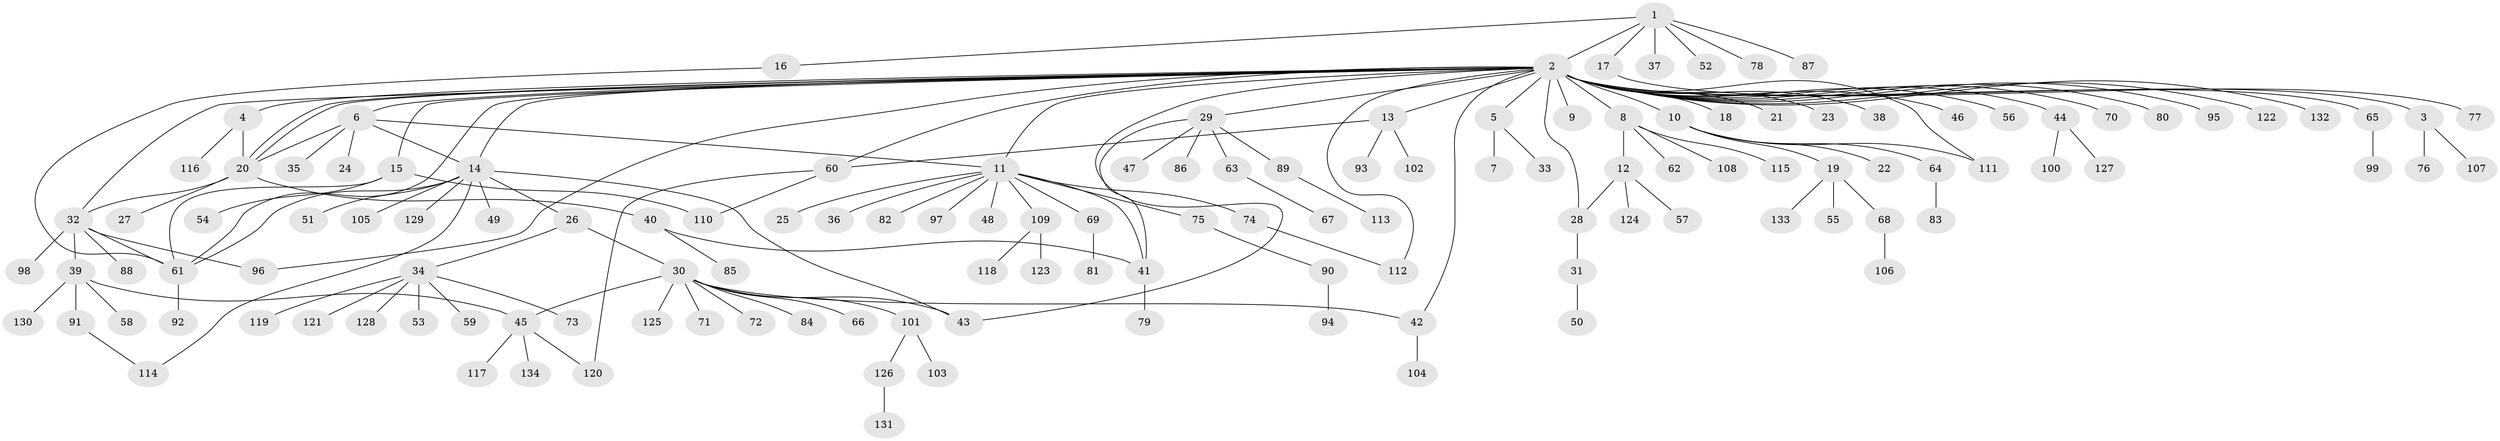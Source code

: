 // coarse degree distribution, {6: 0.038461538461538464, 37: 0.009615384615384616, 2: 0.17307692307692307, 5: 0.019230769230769232, 1: 0.6442307692307693, 4: 0.038461538461538464, 7: 0.009615384615384616, 12: 0.009615384615384616, 13: 0.009615384615384616, 3: 0.028846153846153848, 8: 0.009615384615384616, 11: 0.009615384615384616}
// Generated by graph-tools (version 1.1) at 2025/41/03/06/25 10:41:47]
// undirected, 134 vertices, 157 edges
graph export_dot {
graph [start="1"]
  node [color=gray90,style=filled];
  1;
  2;
  3;
  4;
  5;
  6;
  7;
  8;
  9;
  10;
  11;
  12;
  13;
  14;
  15;
  16;
  17;
  18;
  19;
  20;
  21;
  22;
  23;
  24;
  25;
  26;
  27;
  28;
  29;
  30;
  31;
  32;
  33;
  34;
  35;
  36;
  37;
  38;
  39;
  40;
  41;
  42;
  43;
  44;
  45;
  46;
  47;
  48;
  49;
  50;
  51;
  52;
  53;
  54;
  55;
  56;
  57;
  58;
  59;
  60;
  61;
  62;
  63;
  64;
  65;
  66;
  67;
  68;
  69;
  70;
  71;
  72;
  73;
  74;
  75;
  76;
  77;
  78;
  79;
  80;
  81;
  82;
  83;
  84;
  85;
  86;
  87;
  88;
  89;
  90;
  91;
  92;
  93;
  94;
  95;
  96;
  97;
  98;
  99;
  100;
  101;
  102;
  103;
  104;
  105;
  106;
  107;
  108;
  109;
  110;
  111;
  112;
  113;
  114;
  115;
  116;
  117;
  118;
  119;
  120;
  121;
  122;
  123;
  124;
  125;
  126;
  127;
  128;
  129;
  130;
  131;
  132;
  133;
  134;
  1 -- 2;
  1 -- 16;
  1 -- 17;
  1 -- 37;
  1 -- 52;
  1 -- 78;
  1 -- 87;
  2 -- 3;
  2 -- 4;
  2 -- 5;
  2 -- 6;
  2 -- 8;
  2 -- 9;
  2 -- 10;
  2 -- 11;
  2 -- 13;
  2 -- 14;
  2 -- 15;
  2 -- 18;
  2 -- 20;
  2 -- 20;
  2 -- 21;
  2 -- 23;
  2 -- 28;
  2 -- 29;
  2 -- 32;
  2 -- 38;
  2 -- 42;
  2 -- 43;
  2 -- 44;
  2 -- 46;
  2 -- 56;
  2 -- 60;
  2 -- 61;
  2 -- 65;
  2 -- 70;
  2 -- 80;
  2 -- 95;
  2 -- 96;
  2 -- 111;
  2 -- 112;
  2 -- 122;
  2 -- 132;
  3 -- 76;
  3 -- 107;
  4 -- 20;
  4 -- 116;
  5 -- 7;
  5 -- 33;
  6 -- 11;
  6 -- 14;
  6 -- 20;
  6 -- 24;
  6 -- 35;
  8 -- 12;
  8 -- 62;
  8 -- 108;
  8 -- 115;
  10 -- 19;
  10 -- 22;
  10 -- 64;
  10 -- 111;
  11 -- 25;
  11 -- 36;
  11 -- 41;
  11 -- 48;
  11 -- 69;
  11 -- 74;
  11 -- 75;
  11 -- 82;
  11 -- 97;
  11 -- 109;
  12 -- 28;
  12 -- 57;
  12 -- 124;
  13 -- 60;
  13 -- 93;
  13 -- 102;
  14 -- 26;
  14 -- 43;
  14 -- 49;
  14 -- 51;
  14 -- 61;
  14 -- 105;
  14 -- 114;
  14 -- 129;
  15 -- 54;
  15 -- 61;
  15 -- 110;
  16 -- 61;
  17 -- 77;
  19 -- 55;
  19 -- 68;
  19 -- 133;
  20 -- 27;
  20 -- 32;
  20 -- 40;
  26 -- 30;
  26 -- 34;
  28 -- 31;
  29 -- 41;
  29 -- 47;
  29 -- 63;
  29 -- 86;
  29 -- 89;
  30 -- 42;
  30 -- 43;
  30 -- 45;
  30 -- 66;
  30 -- 71;
  30 -- 72;
  30 -- 84;
  30 -- 101;
  30 -- 125;
  31 -- 50;
  32 -- 39;
  32 -- 61;
  32 -- 88;
  32 -- 96;
  32 -- 98;
  34 -- 53;
  34 -- 59;
  34 -- 73;
  34 -- 119;
  34 -- 121;
  34 -- 128;
  39 -- 45;
  39 -- 58;
  39 -- 91;
  39 -- 130;
  40 -- 41;
  40 -- 85;
  41 -- 79;
  42 -- 104;
  44 -- 100;
  44 -- 127;
  45 -- 117;
  45 -- 120;
  45 -- 134;
  60 -- 110;
  60 -- 120;
  61 -- 92;
  63 -- 67;
  64 -- 83;
  65 -- 99;
  68 -- 106;
  69 -- 81;
  74 -- 112;
  75 -- 90;
  89 -- 113;
  90 -- 94;
  91 -- 114;
  101 -- 103;
  101 -- 126;
  109 -- 118;
  109 -- 123;
  126 -- 131;
}
